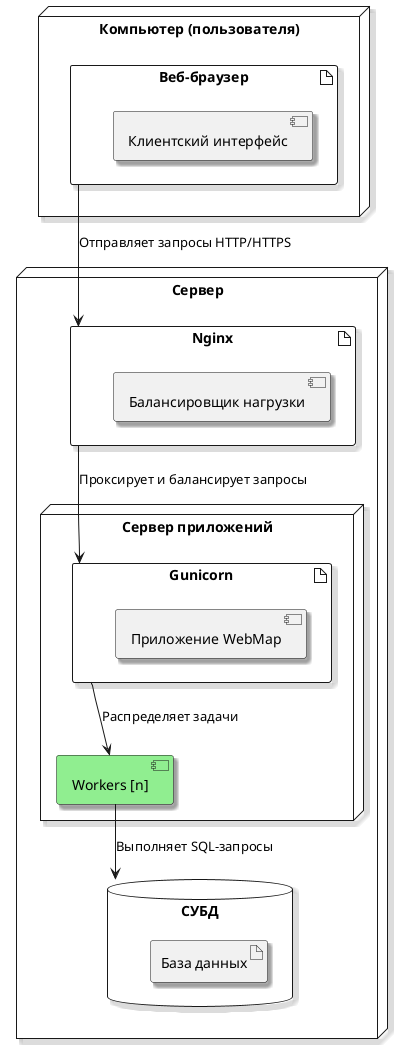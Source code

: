 @startuml Диаграмма развертывания OptiMoVe

skinparam monochrome false
skinparam shadowing true
skinparam defaultFontName Arial
skinparam defaultTextAlignment center

' Определение устройств и узлов
node "Сервер" as server {
    artifact "Nginx" as nginx {
        component "Балансировщик нагрузки" as loadbalancer
    }
    
    node "Сервер приложений" as appserver {
        artifact "Gunicorn" as gunicorn {
            component "Приложение WebMap" as django
        }
        component "Workers [n]" as workers #lightgreen
    }
    
    database "СУБД" as database {
        artifact "База данных" as db
    }
}

node "Компьютер (пользователя)" as client {
    artifact "Веб-браузер" as browser {
        component "Клиентский интерфейс" as clientUI
    }
}

' Определение связей между компонентами
browser -down-> nginx : "Отправляет запросы HTTP/HTTPS"
nginx -down-> gunicorn : "Проксирует и балансирует запросы"
gunicorn --> workers : "Распределяет задачи"
workers -down-> database : "Выполняет SQL-запросы"

@enduml